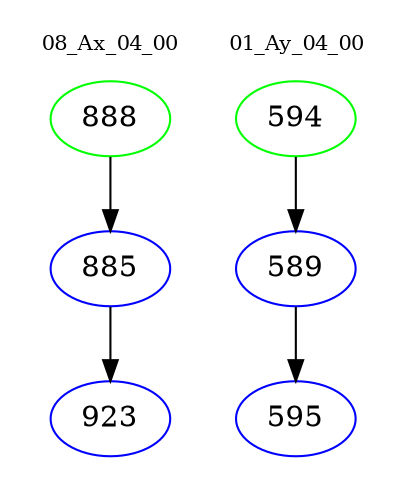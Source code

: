 digraph{
subgraph cluster_0 {
color = white
label = "08_Ax_04_00";
fontsize=10;
T0_888 [label="888", color="green"]
T0_888 -> T0_885 [color="black"]
T0_885 [label="885", color="blue"]
T0_885 -> T0_923 [color="black"]
T0_923 [label="923", color="blue"]
}
subgraph cluster_1 {
color = white
label = "01_Ay_04_00";
fontsize=10;
T1_594 [label="594", color="green"]
T1_594 -> T1_589 [color="black"]
T1_589 [label="589", color="blue"]
T1_589 -> T1_595 [color="black"]
T1_595 [label="595", color="blue"]
}
}
